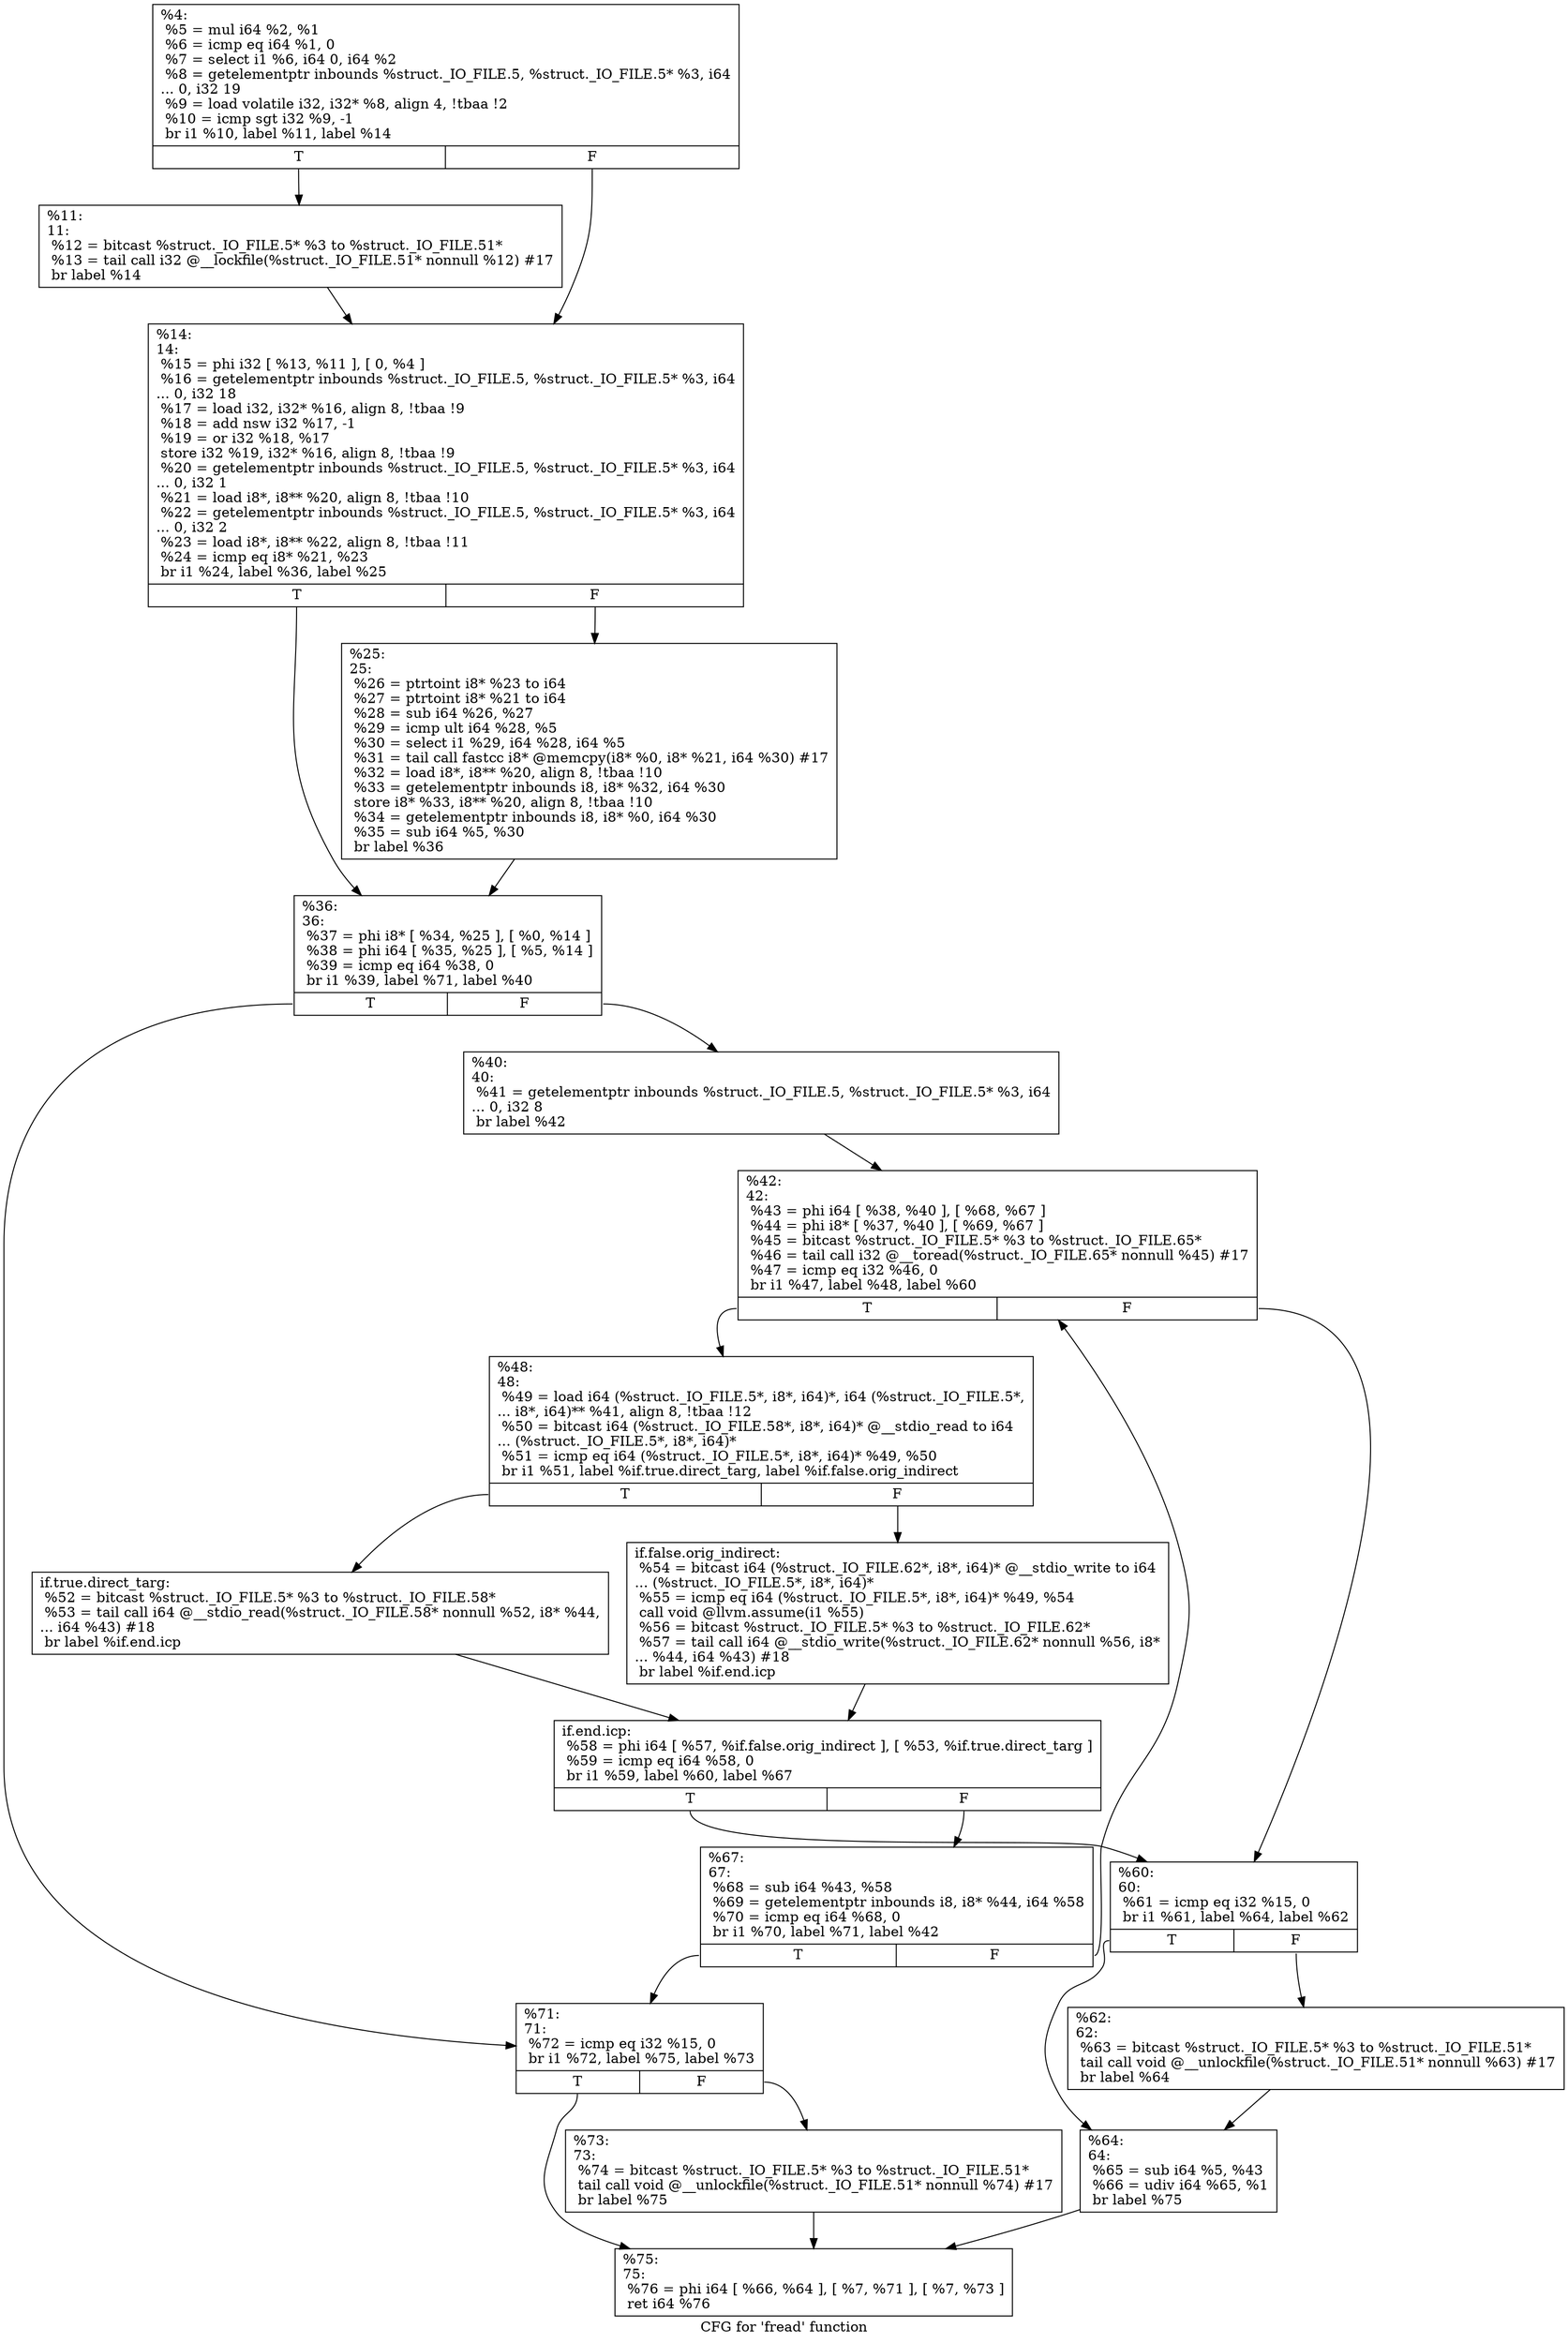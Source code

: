 digraph "CFG for 'fread' function" {
	label="CFG for 'fread' function";

	Node0x105c040 [shape=record,label="{%4:\l  %5 = mul i64 %2, %1\l  %6 = icmp eq i64 %1, 0\l  %7 = select i1 %6, i64 0, i64 %2\l  %8 = getelementptr inbounds %struct._IO_FILE.5, %struct._IO_FILE.5* %3, i64\l... 0, i32 19\l  %9 = load volatile i32, i32* %8, align 4, !tbaa !2\l  %10 = icmp sgt i32 %9, -1\l  br i1 %10, label %11, label %14\l|{<s0>T|<s1>F}}"];
	Node0x105c040:s0 -> Node0x105c890;
	Node0x105c040:s1 -> Node0x1052490;
	Node0x105c890 [shape=record,label="{%11:\l11:                                               \l  %12 = bitcast %struct._IO_FILE.5* %3 to %struct._IO_FILE.51*\l  %13 = tail call i32 @__lockfile(%struct._IO_FILE.51* nonnull %12) #17\l  br label %14\l}"];
	Node0x105c890 -> Node0x1052490;
	Node0x1052490 [shape=record,label="{%14:\l14:                                               \l  %15 = phi i32 [ %13, %11 ], [ 0, %4 ]\l  %16 = getelementptr inbounds %struct._IO_FILE.5, %struct._IO_FILE.5* %3, i64\l... 0, i32 18\l  %17 = load i32, i32* %16, align 8, !tbaa !9\l  %18 = add nsw i32 %17, -1\l  %19 = or i32 %18, %17\l  store i32 %19, i32* %16, align 8, !tbaa !9\l  %20 = getelementptr inbounds %struct._IO_FILE.5, %struct._IO_FILE.5* %3, i64\l... 0, i32 1\l  %21 = load i8*, i8** %20, align 8, !tbaa !10\l  %22 = getelementptr inbounds %struct._IO_FILE.5, %struct._IO_FILE.5* %3, i64\l... 0, i32 2\l  %23 = load i8*, i8** %22, align 8, !tbaa !11\l  %24 = icmp eq i8* %21, %23\l  br i1 %24, label %36, label %25\l|{<s0>T|<s1>F}}"];
	Node0x1052490:s0 -> Node0x1052530;
	Node0x1052490:s1 -> Node0x10524e0;
	Node0x10524e0 [shape=record,label="{%25:\l25:                                               \l  %26 = ptrtoint i8* %23 to i64\l  %27 = ptrtoint i8* %21 to i64\l  %28 = sub i64 %26, %27\l  %29 = icmp ult i64 %28, %5\l  %30 = select i1 %29, i64 %28, i64 %5\l  %31 = tail call fastcc i8* @memcpy(i8* %0, i8* %21, i64 %30) #17\l  %32 = load i8*, i8** %20, align 8, !tbaa !10\l  %33 = getelementptr inbounds i8, i8* %32, i64 %30\l  store i8* %33, i8** %20, align 8, !tbaa !10\l  %34 = getelementptr inbounds i8, i8* %0, i64 %30\l  %35 = sub i64 %5, %30\l  br label %36\l}"];
	Node0x10524e0 -> Node0x1052530;
	Node0x1052530 [shape=record,label="{%36:\l36:                                               \l  %37 = phi i8* [ %34, %25 ], [ %0, %14 ]\l  %38 = phi i64 [ %35, %25 ], [ %5, %14 ]\l  %39 = icmp eq i64 %38, 0\l  br i1 %39, label %71, label %40\l|{<s0>T|<s1>F}}"];
	Node0x1052530:s0 -> Node0x10528a0;
	Node0x1052530:s1 -> Node0x1052580;
	Node0x1052580 [shape=record,label="{%40:\l40:                                               \l  %41 = getelementptr inbounds %struct._IO_FILE.5, %struct._IO_FILE.5* %3, i64\l... 0, i32 8\l  br label %42\l}"];
	Node0x1052580 -> Node0x10525d0;
	Node0x10525d0 [shape=record,label="{%42:\l42:                                               \l  %43 = phi i64 [ %38, %40 ], [ %68, %67 ]\l  %44 = phi i8* [ %37, %40 ], [ %69, %67 ]\l  %45 = bitcast %struct._IO_FILE.5* %3 to %struct._IO_FILE.65*\l  %46 = tail call i32 @__toread(%struct._IO_FILE.65* nonnull %45) #17\l  %47 = icmp eq i32 %46, 0\l  br i1 %47, label %48, label %60\l|{<s0>T|<s1>F}}"];
	Node0x10525d0:s0 -> Node0x1052620;
	Node0x10525d0:s1 -> Node0x1052760;
	Node0x1052620 [shape=record,label="{%48:\l48:                                               \l  %49 = load i64 (%struct._IO_FILE.5*, i8*, i64)*, i64 (%struct._IO_FILE.5*,\l... i8*, i64)** %41, align 8, !tbaa !12\l  %50 = bitcast i64 (%struct._IO_FILE.58*, i8*, i64)* @__stdio_read to i64\l... (%struct._IO_FILE.5*, i8*, i64)*\l  %51 = icmp eq i64 (%struct._IO_FILE.5*, i8*, i64)* %49, %50\l  br i1 %51, label %if.true.direct_targ, label %if.false.orig_indirect\l|{<s0>T|<s1>F}}"];
	Node0x1052620:s0 -> Node0x1052670;
	Node0x1052620:s1 -> Node0x10526c0;
	Node0x1052670 [shape=record,label="{if.true.direct_targ:                              \l  %52 = bitcast %struct._IO_FILE.5* %3 to %struct._IO_FILE.58*\l  %53 = tail call i64 @__stdio_read(%struct._IO_FILE.58* nonnull %52, i8* %44,\l... i64 %43) #18\l  br label %if.end.icp\l}"];
	Node0x1052670 -> Node0x1052710;
	Node0x10526c0 [shape=record,label="{if.false.orig_indirect:                           \l  %54 = bitcast i64 (%struct._IO_FILE.62*, i8*, i64)* @__stdio_write to i64\l... (%struct._IO_FILE.5*, i8*, i64)*\l  %55 = icmp eq i64 (%struct._IO_FILE.5*, i8*, i64)* %49, %54\l  call void @llvm.assume(i1 %55)\l  %56 = bitcast %struct._IO_FILE.5* %3 to %struct._IO_FILE.62*\l  %57 = tail call i64 @__stdio_write(%struct._IO_FILE.62* nonnull %56, i8*\l... %44, i64 %43) #18\l  br label %if.end.icp\l}"];
	Node0x10526c0 -> Node0x1052710;
	Node0x1052710 [shape=record,label="{if.end.icp:                                       \l  %58 = phi i64 [ %57, %if.false.orig_indirect ], [ %53, %if.true.direct_targ ]\l  %59 = icmp eq i64 %58, 0\l  br i1 %59, label %60, label %67\l|{<s0>T|<s1>F}}"];
	Node0x1052710:s0 -> Node0x1052760;
	Node0x1052710:s1 -> Node0x1052850;
	Node0x1052760 [shape=record,label="{%60:\l60:                                               \l  %61 = icmp eq i32 %15, 0\l  br i1 %61, label %64, label %62\l|{<s0>T|<s1>F}}"];
	Node0x1052760:s0 -> Node0x1052800;
	Node0x1052760:s1 -> Node0x10527b0;
	Node0x10527b0 [shape=record,label="{%62:\l62:                                               \l  %63 = bitcast %struct._IO_FILE.5* %3 to %struct._IO_FILE.51*\l  tail call void @__unlockfile(%struct._IO_FILE.51* nonnull %63) #17\l  br label %64\l}"];
	Node0x10527b0 -> Node0x1052800;
	Node0x1052800 [shape=record,label="{%64:\l64:                                               \l  %65 = sub i64 %5, %43\l  %66 = udiv i64 %65, %1\l  br label %75\l}"];
	Node0x1052800 -> Node0x1052940;
	Node0x1052850 [shape=record,label="{%67:\l67:                                               \l  %68 = sub i64 %43, %58\l  %69 = getelementptr inbounds i8, i8* %44, i64 %58\l  %70 = icmp eq i64 %68, 0\l  br i1 %70, label %71, label %42\l|{<s0>T|<s1>F}}"];
	Node0x1052850:s0 -> Node0x10528a0;
	Node0x1052850:s1 -> Node0x10525d0;
	Node0x10528a0 [shape=record,label="{%71:\l71:                                               \l  %72 = icmp eq i32 %15, 0\l  br i1 %72, label %75, label %73\l|{<s0>T|<s1>F}}"];
	Node0x10528a0:s0 -> Node0x1052940;
	Node0x10528a0:s1 -> Node0x10528f0;
	Node0x10528f0 [shape=record,label="{%73:\l73:                                               \l  %74 = bitcast %struct._IO_FILE.5* %3 to %struct._IO_FILE.51*\l  tail call void @__unlockfile(%struct._IO_FILE.51* nonnull %74) #17\l  br label %75\l}"];
	Node0x10528f0 -> Node0x1052940;
	Node0x1052940 [shape=record,label="{%75:\l75:                                               \l  %76 = phi i64 [ %66, %64 ], [ %7, %71 ], [ %7, %73 ]\l  ret i64 %76\l}"];
}
